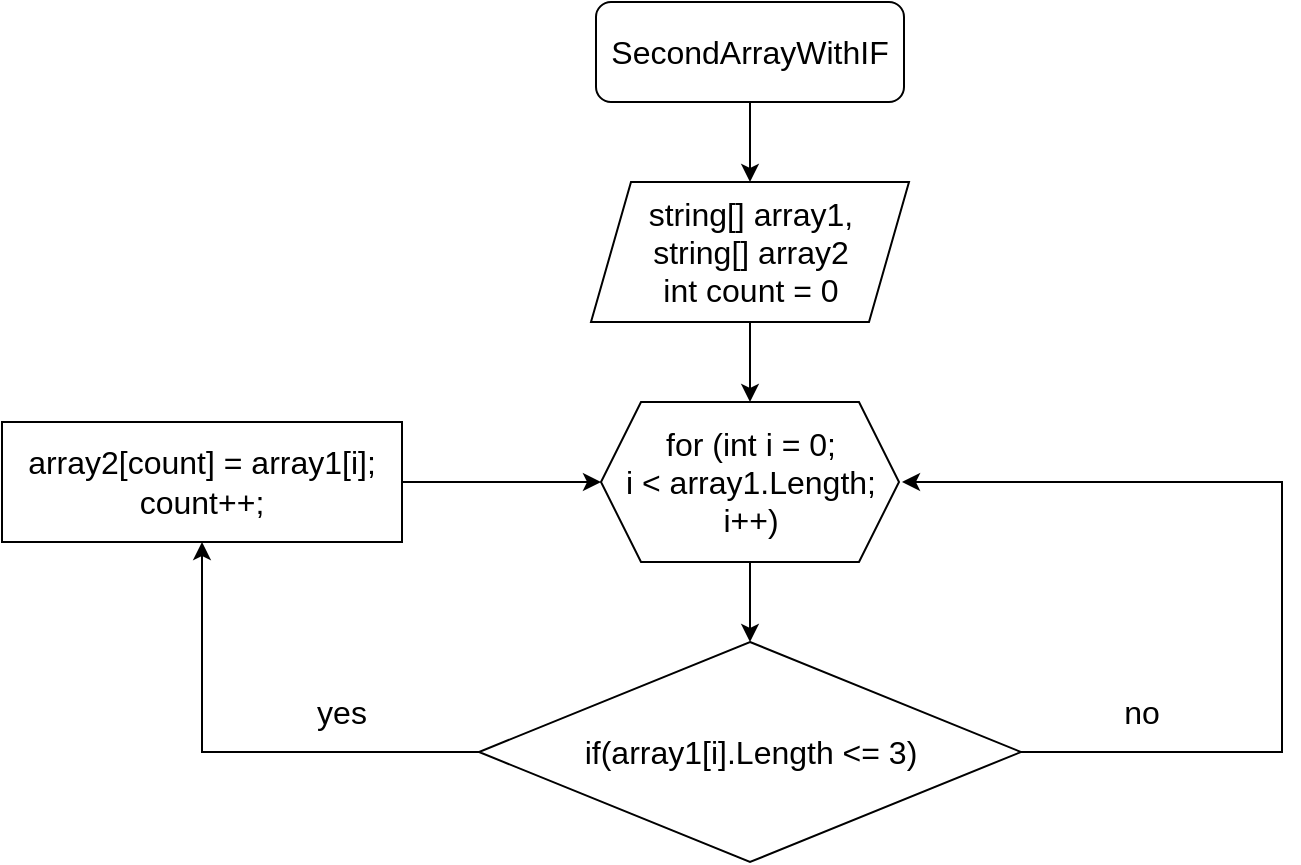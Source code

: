 <mxfile version="20.2.3" type="device"><diagram id="C5RBs43oDa-KdzZeNtuy" name="Page-1"><mxGraphModel dx="1038" dy="649" grid="1" gridSize="10" guides="1" tooltips="1" connect="1" arrows="1" fold="1" page="1" pageScale="1" pageWidth="827" pageHeight="1169" math="0" shadow="0"><root><mxCell id="WIyWlLk6GJQsqaUBKTNV-0"/><mxCell id="WIyWlLk6GJQsqaUBKTNV-1" parent="WIyWlLk6GJQsqaUBKTNV-0"/><mxCell id="OOUZR8jXrCiVc12tjfrY-2" value="" style="edgeStyle=orthogonalEdgeStyle;rounded=0;orthogonalLoop=1;jettySize=auto;html=1;" edge="1" parent="WIyWlLk6GJQsqaUBKTNV-1" source="WIyWlLk6GJQsqaUBKTNV-3" target="OOUZR8jXrCiVc12tjfrY-1"><mxGeometry relative="1" as="geometry"/></mxCell><mxCell id="WIyWlLk6GJQsqaUBKTNV-3" value="&lt;font style=&quot;font-size: 16px;&quot;&gt;SecondArrayWithIF&lt;/font&gt;" style="rounded=1;whiteSpace=wrap;html=1;fontSize=12;glass=0;strokeWidth=1;shadow=0;" parent="WIyWlLk6GJQsqaUBKTNV-1" vertex="1"><mxGeometry x="337" y="40" width="154" height="50" as="geometry"/></mxCell><mxCell id="OOUZR8jXrCiVc12tjfrY-5" value="" style="edgeStyle=orthogonalEdgeStyle;rounded=0;orthogonalLoop=1;jettySize=auto;html=1;fontSize=16;" edge="1" parent="WIyWlLk6GJQsqaUBKTNV-1" source="OOUZR8jXrCiVc12tjfrY-1" target="OOUZR8jXrCiVc12tjfrY-3"><mxGeometry relative="1" as="geometry"/></mxCell><mxCell id="OOUZR8jXrCiVc12tjfrY-1" value="&lt;font style=&quot;font-size: 16px;&quot;&gt;string[] array1,&lt;br&gt;string[] array2&lt;br&gt;int count = 0&lt;/font&gt;" style="shape=parallelogram;perimeter=parallelogramPerimeter;whiteSpace=wrap;html=1;fixedSize=1;" vertex="1" parent="WIyWlLk6GJQsqaUBKTNV-1"><mxGeometry x="334.5" y="130" width="159" height="70" as="geometry"/></mxCell><mxCell id="OOUZR8jXrCiVc12tjfrY-8" value="" style="edgeStyle=orthogonalEdgeStyle;rounded=0;orthogonalLoop=1;jettySize=auto;html=1;fontSize=16;" edge="1" parent="WIyWlLk6GJQsqaUBKTNV-1" source="OOUZR8jXrCiVc12tjfrY-3" target="OOUZR8jXrCiVc12tjfrY-6"><mxGeometry relative="1" as="geometry"/></mxCell><mxCell id="OOUZR8jXrCiVc12tjfrY-3" value="&lt;font style=&quot;font-size: 16px;&quot;&gt;for (int i = 0; &lt;br&gt;i &amp;lt; array1.Length; &lt;br&gt;i++)&lt;/font&gt;" style="shape=hexagon;perimeter=hexagonPerimeter2;whiteSpace=wrap;html=1;fixedSize=1;" vertex="1" parent="WIyWlLk6GJQsqaUBKTNV-1"><mxGeometry x="339.5" y="240" width="149" height="80" as="geometry"/></mxCell><mxCell id="OOUZR8jXrCiVc12tjfrY-9" style="edgeStyle=orthogonalEdgeStyle;rounded=0;orthogonalLoop=1;jettySize=auto;html=1;fontSize=16;entryX=0.5;entryY=1;entryDx=0;entryDy=0;" edge="1" parent="WIyWlLk6GJQsqaUBKTNV-1" source="OOUZR8jXrCiVc12tjfrY-6" target="OOUZR8jXrCiVc12tjfrY-7"><mxGeometry relative="1" as="geometry"><mxPoint x="120" y="415" as="targetPoint"/></mxGeometry></mxCell><mxCell id="OOUZR8jXrCiVc12tjfrY-11" style="edgeStyle=orthogonalEdgeStyle;rounded=0;orthogonalLoop=1;jettySize=auto;html=1;fontSize=16;" edge="1" parent="WIyWlLk6GJQsqaUBKTNV-1" source="OOUZR8jXrCiVc12tjfrY-6"><mxGeometry relative="1" as="geometry"><mxPoint x="490" y="280" as="targetPoint"/><Array as="points"><mxPoint x="680" y="415"/><mxPoint x="680" y="280"/></Array></mxGeometry></mxCell><mxCell id="OOUZR8jXrCiVc12tjfrY-6" value="if(array1[i].Length &amp;lt;= 3)" style="rhombus;whiteSpace=wrap;html=1;fontSize=16;" vertex="1" parent="WIyWlLk6GJQsqaUBKTNV-1"><mxGeometry x="278.5" y="360" width="271" height="110" as="geometry"/></mxCell><mxCell id="OOUZR8jXrCiVc12tjfrY-10" value="" style="edgeStyle=orthogonalEdgeStyle;rounded=0;orthogonalLoop=1;jettySize=auto;html=1;fontSize=16;" edge="1" parent="WIyWlLk6GJQsqaUBKTNV-1" source="OOUZR8jXrCiVc12tjfrY-7" target="OOUZR8jXrCiVc12tjfrY-3"><mxGeometry relative="1" as="geometry"/></mxCell><mxCell id="OOUZR8jXrCiVc12tjfrY-7" value="array2[count] = array1[i]; count++;" style="rounded=0;whiteSpace=wrap;html=1;fontSize=16;" vertex="1" parent="WIyWlLk6GJQsqaUBKTNV-1"><mxGeometry x="40" y="250" width="200" height="60" as="geometry"/></mxCell><mxCell id="OOUZR8jXrCiVc12tjfrY-15" value="yes" style="text;html=1;strokeColor=none;fillColor=none;align=center;verticalAlign=middle;whiteSpace=wrap;rounded=0;fontSize=16;" vertex="1" parent="WIyWlLk6GJQsqaUBKTNV-1"><mxGeometry x="180" y="380" width="60" height="30" as="geometry"/></mxCell><mxCell id="OOUZR8jXrCiVc12tjfrY-16" value="no" style="text;html=1;strokeColor=none;fillColor=none;align=center;verticalAlign=middle;whiteSpace=wrap;rounded=0;fontSize=16;" vertex="1" parent="WIyWlLk6GJQsqaUBKTNV-1"><mxGeometry x="580" y="380" width="60" height="30" as="geometry"/></mxCell></root></mxGraphModel></diagram></mxfile>